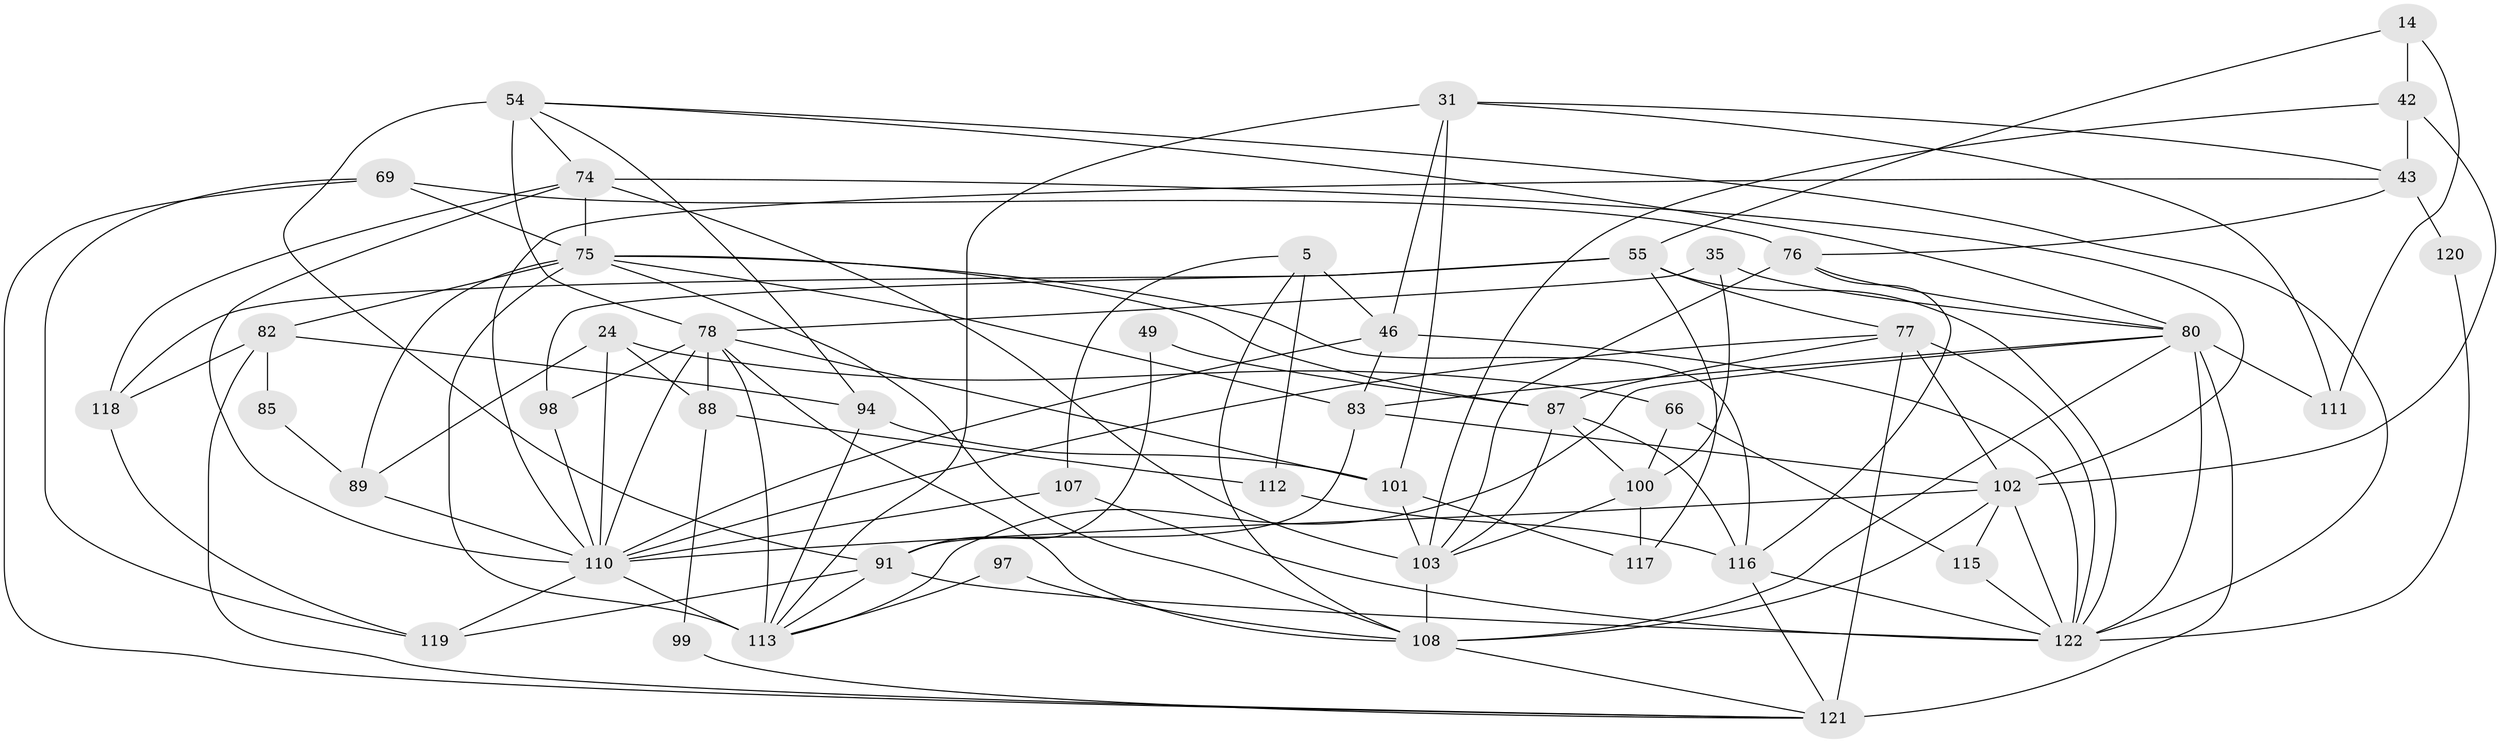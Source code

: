 // original degree distribution, {3: 0.27049180327868855, 2: 0.1557377049180328, 5: 0.22131147540983606, 4: 0.20491803278688525, 7: 0.03278688524590164, 6: 0.09836065573770492, 8: 0.01639344262295082}
// Generated by graph-tools (version 1.1) at 2025/53/03/04/25 21:53:54]
// undirected, 48 vertices, 121 edges
graph export_dot {
graph [start="1"]
  node [color=gray90,style=filled];
  5 [super="+4"];
  14;
  24 [super="+10"];
  31 [super="+1"];
  35 [super="+2"];
  42 [super="+33"];
  43;
  46;
  49;
  54 [super="+41"];
  55;
  66 [super="+23"];
  69;
  74 [super="+50+51"];
  75 [super="+38"];
  76 [super="+44"];
  77 [super="+63"];
  78 [super="+60"];
  80 [super="+11+17+65"];
  82 [super="+56+57"];
  83 [super="+13+12"];
  85;
  87 [super="+34"];
  88;
  89 [super="+61"];
  91 [super="+21"];
  94 [super="+84"];
  97;
  98 [super="+30"];
  99;
  100;
  101 [super="+27"];
  102 [super="+93+71"];
  103 [super="+64+81"];
  107 [super="+79"];
  108 [super="+106"];
  110 [super="+28+45+29+48+37+95"];
  111 [super="+104"];
  112 [super="+68"];
  113 [super="+73+70"];
  115 [super="+26"];
  116 [super="+32"];
  117 [super="+53"];
  118;
  119 [super="+105"];
  120;
  121 [super="+86+109"];
  122 [super="+3+92+114"];
  5 -- 46;
  5 -- 108;
  5 -- 107;
  5 -- 112 [weight=2];
  14 -- 111;
  14 -- 55;
  14 -- 42;
  24 -- 88 [weight=2];
  24 -- 89 [weight=2];
  24 -- 66;
  24 -- 110 [weight=2];
  31 -- 46;
  31 -- 111;
  31 -- 43;
  31 -- 101;
  31 -- 113;
  35 -- 100;
  35 -- 80;
  35 -- 78;
  42 -- 43 [weight=2];
  42 -- 102;
  42 -- 103;
  43 -- 120;
  43 -- 76;
  43 -- 110;
  46 -- 83 [weight=2];
  46 -- 110;
  46 -- 122 [weight=2];
  49 -- 87;
  49 -- 91;
  54 -- 94;
  54 -- 78 [weight=2];
  54 -- 91 [weight=2];
  54 -- 74;
  54 -- 80;
  54 -- 122;
  55 -- 77;
  55 -- 98 [weight=2];
  55 -- 118;
  55 -- 117;
  55 -- 122;
  66 -- 100;
  66 -- 115;
  69 -- 75;
  69 -- 119 [weight=2];
  69 -- 121;
  69 -- 76;
  74 -- 118;
  74 -- 102;
  74 -- 103 [weight=2];
  74 -- 75;
  74 -- 110;
  75 -- 87 [weight=3];
  75 -- 89 [weight=2];
  75 -- 108;
  75 -- 116;
  75 -- 83;
  75 -- 82 [weight=2];
  75 -- 113 [weight=2];
  76 -- 103;
  76 -- 80;
  76 -- 116;
  77 -- 102 [weight=3];
  77 -- 87 [weight=2];
  77 -- 121 [weight=3];
  77 -- 122;
  77 -- 110;
  78 -- 98 [weight=2];
  78 -- 101 [weight=2];
  78 -- 88;
  78 -- 108;
  78 -- 113;
  78 -- 110;
  80 -- 111 [weight=3];
  80 -- 83;
  80 -- 121 [weight=3];
  80 -- 122 [weight=3];
  80 -- 108;
  80 -- 113;
  82 -- 121;
  82 -- 85;
  82 -- 118 [weight=2];
  82 -- 94;
  83 -- 102 [weight=4];
  83 -- 91;
  85 -- 89;
  87 -- 100 [weight=2];
  87 -- 116;
  87 -- 103;
  88 -- 99;
  88 -- 112;
  89 -- 110;
  91 -- 119;
  91 -- 113 [weight=2];
  91 -- 122;
  94 -- 101 [weight=2];
  94 -- 113 [weight=2];
  97 -- 108;
  97 -- 113;
  98 -- 110;
  99 -- 121;
  100 -- 117;
  100 -- 103;
  101 -- 117;
  101 -- 103 [weight=2];
  102 -- 115 [weight=2];
  102 -- 122 [weight=2];
  102 -- 110 [weight=2];
  102 -- 108;
  103 -- 108;
  107 -- 110;
  107 -- 122;
  108 -- 121 [weight=2];
  110 -- 119 [weight=2];
  110 -- 113;
  112 -- 116 [weight=2];
  115 -- 122 [weight=3];
  116 -- 121;
  116 -- 122;
  118 -- 119;
  120 -- 122;
}
